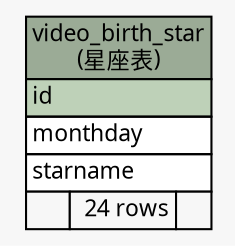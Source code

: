 // dot 2.26.0 on Linux 2.6.32-504.3.3.el6.x86_64
// SchemaSpy rev Unknown
digraph "video_birth_star" {
  graph [
    rankdir="RL"
    bgcolor="#f7f7f7"
    nodesep="0.18"
    ranksep="0.46"
    fontname="Microsoft YaHei"
    fontsize="11"
  ];
  node [
    fontname="Microsoft YaHei"
    fontsize="11"
    shape="plaintext"
  ];
  edge [
    arrowsize="0.8"
  ];
  "video_birth_star" [
    label=<
    <TABLE BORDER="0" CELLBORDER="1" CELLSPACING="0" BGCOLOR="#ffffff">
      <TR><TD COLSPAN="3" BGCOLOR="#9bab96" ALIGN="CENTER">video_birth_star<br/>(星座表)</TD></TR>
      <TR><TD PORT="id" COLSPAN="3" BGCOLOR="#bed1b8" ALIGN="LEFT">id</TD></TR>
      <TR><TD PORT="monthday" COLSPAN="3" ALIGN="LEFT">monthday</TD></TR>
      <TR><TD PORT="starname" COLSPAN="3" ALIGN="LEFT">starname</TD></TR>
      <TR><TD ALIGN="LEFT" BGCOLOR="#f7f7f7">  </TD><TD ALIGN="RIGHT" BGCOLOR="#f7f7f7">24 rows</TD><TD ALIGN="RIGHT" BGCOLOR="#f7f7f7">  </TD></TR>
    </TABLE>>
    URL="tables/video_birth_star.html"
    tooltip="video_birth_star"
  ];
}
